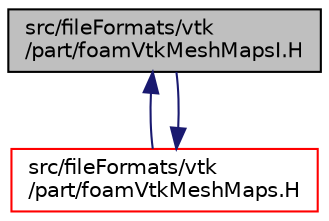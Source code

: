 digraph "src/fileFormats/vtk/part/foamVtkMeshMapsI.H"
{
  bgcolor="transparent";
  edge [fontname="Helvetica",fontsize="10",labelfontname="Helvetica",labelfontsize="10"];
  node [fontname="Helvetica",fontsize="10",shape=record];
  Node1 [label="src/fileFormats/vtk\l/part/foamVtkMeshMapsI.H",height=0.2,width=0.4,color="black", fillcolor="grey75", style="filled" fontcolor="black"];
  Node1 -> Node2 [dir="back",color="midnightblue",fontsize="10",style="solid",fontname="Helvetica"];
  Node2 [label="src/fileFormats/vtk\l/part/foamVtkMeshMaps.H",height=0.2,width=0.4,color="red",URL="$foamVtkMeshMaps_8H.html"];
  Node2 -> Node1 [dir="back",color="midnightblue",fontsize="10",style="solid",fontname="Helvetica"];
}
